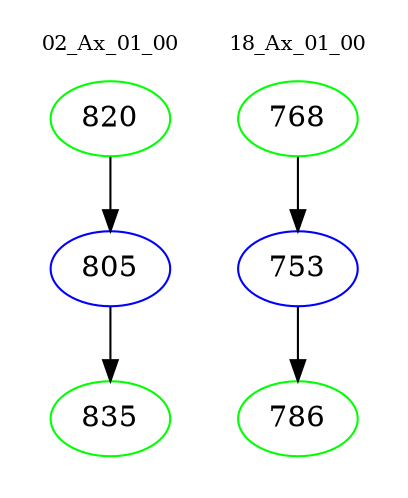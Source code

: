 digraph{
subgraph cluster_0 {
color = white
label = "02_Ax_01_00";
fontsize=10;
T0_820 [label="820", color="green"]
T0_820 -> T0_805 [color="black"]
T0_805 [label="805", color="blue"]
T0_805 -> T0_835 [color="black"]
T0_835 [label="835", color="green"]
}
subgraph cluster_1 {
color = white
label = "18_Ax_01_00";
fontsize=10;
T1_768 [label="768", color="green"]
T1_768 -> T1_753 [color="black"]
T1_753 [label="753", color="blue"]
T1_753 -> T1_786 [color="black"]
T1_786 [label="786", color="green"]
}
}
